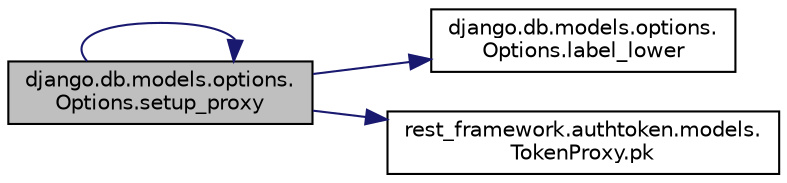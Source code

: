 digraph "django.db.models.options.Options.setup_proxy"
{
 // LATEX_PDF_SIZE
  edge [fontname="Helvetica",fontsize="10",labelfontname="Helvetica",labelfontsize="10"];
  node [fontname="Helvetica",fontsize="10",shape=record];
  rankdir="LR";
  Node1 [label="django.db.models.options.\lOptions.setup_proxy",height=0.2,width=0.4,color="black", fillcolor="grey75", style="filled", fontcolor="black",tooltip=" "];
  Node1 -> Node2 [color="midnightblue",fontsize="10",style="solid",fontname="Helvetica"];
  Node2 [label="django.db.models.options.\lOptions.label_lower",height=0.2,width=0.4,color="black", fillcolor="white", style="filled",URL="$d4/d60/classdjango_1_1db_1_1models_1_1options_1_1_options.html#af2312c6a4467392bd27b3bcb2073fbbe",tooltip=" "];
  Node1 -> Node3 [color="midnightblue",fontsize="10",style="solid",fontname="Helvetica"];
  Node3 [label="rest_framework.authtoken.models.\lTokenProxy.pk",height=0.2,width=0.4,color="black", fillcolor="white", style="filled",URL="$d5/d84/classrest__framework_1_1authtoken_1_1models_1_1_token_proxy.html#a46a251450477842796e2d6a717d126bf",tooltip=" "];
  Node1 -> Node1 [color="midnightblue",fontsize="10",style="solid",fontname="Helvetica"];
}
